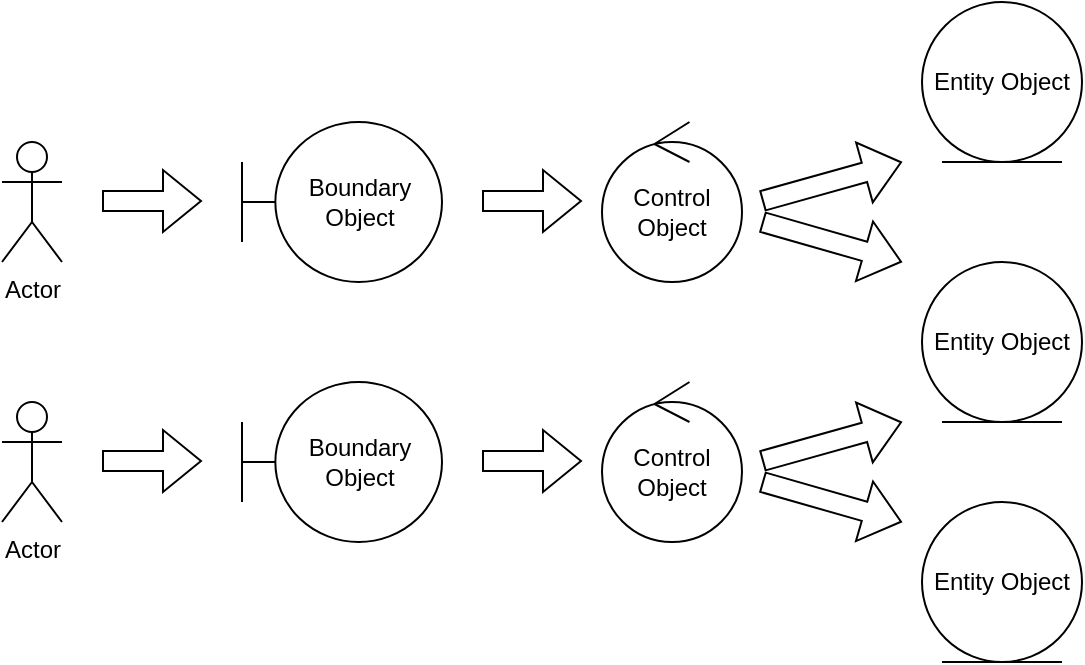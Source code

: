 <mxfile version="17.2.4" type="device"><diagram name="Page-1" id="e7e014a7-5840-1c2e-5031-d8a46d1fe8dd"><mxGraphModel dx="780" dy="1158" grid="1" gridSize="10" guides="1" tooltips="1" connect="1" arrows="1" fold="1" page="1" pageScale="1" pageWidth="1169" pageHeight="826" background="none" math="0" shadow="0"><root><mxCell id="0"/><mxCell id="1" parent="0"/><mxCell id="B4HDFbVxpNWXBQLGrNiC-41" value="Actor" style="shape=umlActor;verticalLabelPosition=bottom;verticalAlign=top;html=1;outlineConnect=0;" vertex="1" parent="1"><mxGeometry x="60" y="120" width="30" height="60" as="geometry"/></mxCell><mxCell id="B4HDFbVxpNWXBQLGrNiC-43" value="Control Object" style="ellipse;shape=umlControl;whiteSpace=wrap;html=1;" vertex="1" parent="1"><mxGeometry x="360" y="110" width="70" height="80" as="geometry"/></mxCell><mxCell id="B4HDFbVxpNWXBQLGrNiC-44" value="Boundary Object" style="shape=umlBoundary;whiteSpace=wrap;html=1;" vertex="1" parent="1"><mxGeometry x="180" y="110" width="100" height="80" as="geometry"/></mxCell><mxCell id="B4HDFbVxpNWXBQLGrNiC-45" value="Entity Object" style="ellipse;shape=umlEntity;whiteSpace=wrap;html=1;" vertex="1" parent="1"><mxGeometry x="520" y="50" width="80" height="80" as="geometry"/></mxCell><mxCell id="B4HDFbVxpNWXBQLGrNiC-47" value="Actor" style="shape=umlActor;verticalLabelPosition=bottom;verticalAlign=top;html=1;outlineConnect=0;" vertex="1" parent="1"><mxGeometry x="60" y="250" width="30" height="60" as="geometry"/></mxCell><mxCell id="B4HDFbVxpNWXBQLGrNiC-48" value="Control Object" style="ellipse;shape=umlControl;whiteSpace=wrap;html=1;" vertex="1" parent="1"><mxGeometry x="360" y="240" width="70" height="80" as="geometry"/></mxCell><mxCell id="B4HDFbVxpNWXBQLGrNiC-49" value="Boundary Object" style="shape=umlBoundary;whiteSpace=wrap;html=1;" vertex="1" parent="1"><mxGeometry x="180" y="240" width="100" height="80" as="geometry"/></mxCell><mxCell id="B4HDFbVxpNWXBQLGrNiC-50" value="Entity Object" style="ellipse;shape=umlEntity;whiteSpace=wrap;html=1;" vertex="1" parent="1"><mxGeometry x="520" y="180" width="80" height="80" as="geometry"/></mxCell><mxCell id="B4HDFbVxpNWXBQLGrNiC-51" value="Entity Object" style="ellipse;shape=umlEntity;whiteSpace=wrap;html=1;" vertex="1" parent="1"><mxGeometry x="520" y="300" width="80" height="80" as="geometry"/></mxCell><mxCell id="B4HDFbVxpNWXBQLGrNiC-56" value="" style="shape=flexArrow;endArrow=classic;html=1;rounded=0;" edge="1" parent="1"><mxGeometry width="50" height="50" relative="1" as="geometry"><mxPoint x="300" y="149.5" as="sourcePoint"/><mxPoint x="350" y="149.5" as="targetPoint"/></mxGeometry></mxCell><mxCell id="B4HDFbVxpNWXBQLGrNiC-57" value="" style="shape=flexArrow;endArrow=classic;html=1;rounded=0;" edge="1" parent="1"><mxGeometry width="50" height="50" relative="1" as="geometry"><mxPoint x="110" y="149.5" as="sourcePoint"/><mxPoint x="160" y="149.5" as="targetPoint"/></mxGeometry></mxCell><mxCell id="B4HDFbVxpNWXBQLGrNiC-58" value="" style="shape=flexArrow;endArrow=classic;html=1;rounded=0;" edge="1" parent="1"><mxGeometry width="50" height="50" relative="1" as="geometry"><mxPoint x="110" y="279.5" as="sourcePoint"/><mxPoint x="160" y="279.5" as="targetPoint"/></mxGeometry></mxCell><mxCell id="B4HDFbVxpNWXBQLGrNiC-59" value="" style="shape=flexArrow;endArrow=classic;html=1;rounded=0;" edge="1" parent="1"><mxGeometry width="50" height="50" relative="1" as="geometry"><mxPoint x="300" y="279.5" as="sourcePoint"/><mxPoint x="350" y="279.5" as="targetPoint"/></mxGeometry></mxCell><mxCell id="B4HDFbVxpNWXBQLGrNiC-60" value="" style="shape=flexArrow;endArrow=classic;html=1;rounded=0;" edge="1" parent="1"><mxGeometry width="50" height="50" relative="1" as="geometry"><mxPoint x="440" y="149.5" as="sourcePoint"/><mxPoint x="510" y="130" as="targetPoint"/></mxGeometry></mxCell><mxCell id="B4HDFbVxpNWXBQLGrNiC-62" value="" style="shape=flexArrow;endArrow=classic;html=1;rounded=0;" edge="1" parent="1"><mxGeometry width="50" height="50" relative="1" as="geometry"><mxPoint x="440" y="160" as="sourcePoint"/><mxPoint x="510" y="180" as="targetPoint"/></mxGeometry></mxCell><mxCell id="B4HDFbVxpNWXBQLGrNiC-64" value="" style="shape=flexArrow;endArrow=classic;html=1;rounded=0;" edge="1" parent="1"><mxGeometry width="50" height="50" relative="1" as="geometry"><mxPoint x="440" y="279.5" as="sourcePoint"/><mxPoint x="510" y="260" as="targetPoint"/></mxGeometry></mxCell><mxCell id="B4HDFbVxpNWXBQLGrNiC-65" value="" style="shape=flexArrow;endArrow=classic;html=1;rounded=0;" edge="1" parent="1"><mxGeometry width="50" height="50" relative="1" as="geometry"><mxPoint x="440" y="290" as="sourcePoint"/><mxPoint x="510" y="310" as="targetPoint"/></mxGeometry></mxCell></root></mxGraphModel></diagram></mxfile>